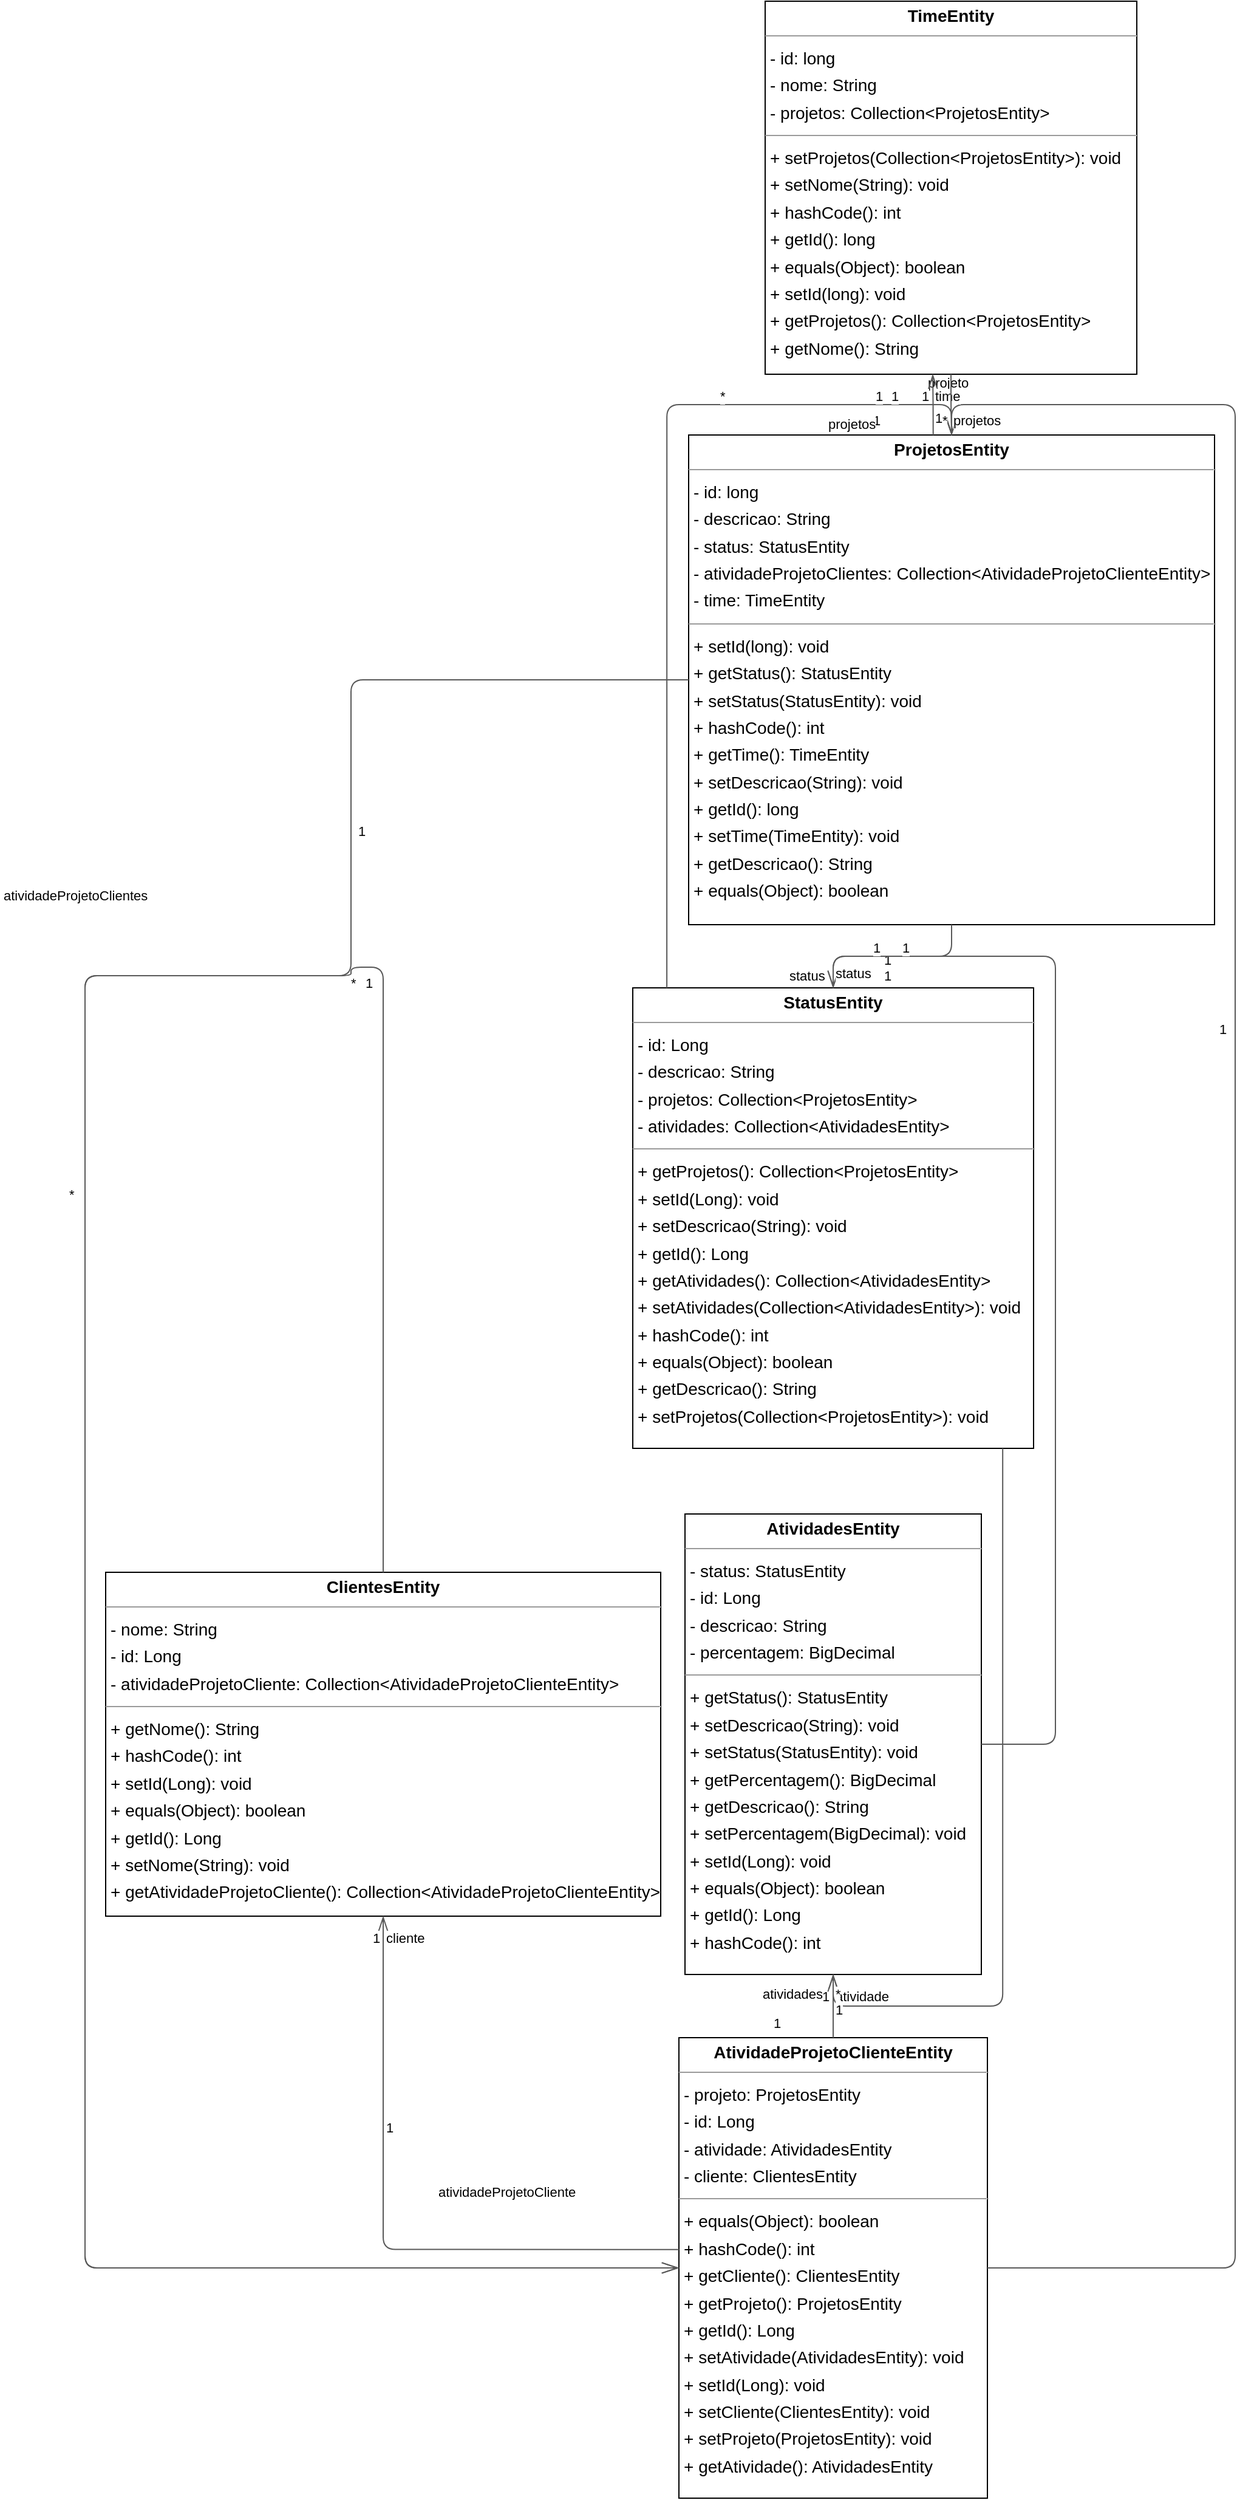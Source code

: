 <mxGraphModel dx="0" dy="0" grid="1" gridSize="10" guides="1" tooltips="1" connect="1" arrows="1" fold="1" page="0" pageScale="1" background="none" math="0" shadow="0">
  <root>
    <mxCell id="0" />
    <mxCell id="1" parent="0" />
    <mxCell id="node5" parent="1" vertex="1" value="&lt;p style=&quot;margin:0px;margin-top:4px;text-align:center;&quot;&gt;&lt;b&gt;AtividadeProjetoClienteEntity&lt;/b&gt;&lt;/p&gt;&lt;hr size=&quot;1&quot;/&gt;&lt;p style=&quot;margin:0 0 0 4px;line-height:1.6;&quot;&gt;- projeto: ProjetosEntity&lt;br/&gt;- id: Long&lt;br/&gt;- atividade: AtividadesEntity&lt;br/&gt;- cliente: ClientesEntity&lt;/p&gt;&lt;hr size=&quot;1&quot;/&gt;&lt;p style=&quot;margin:0 0 0 4px;line-height:1.6;&quot;&gt;+ equals(Object): boolean&lt;br/&gt;+ hashCode(): int&lt;br/&gt;+ getCliente(): ClientesEntity&lt;br/&gt;+ getProjeto(): ProjetosEntity&lt;br/&gt;+ getId(): Long&lt;br/&gt;+ setAtividade(AtividadesEntity): void&lt;br/&gt;+ setId(Long): void&lt;br/&gt;+ setCliente(ClientesEntity): void&lt;br/&gt;+ setProjeto(ProjetosEntity): void&lt;br/&gt;+ getAtividade(): AtividadesEntity&lt;/p&gt;" style="verticalAlign=top;align=left;overflow=fill;fontSize=14;fontFamily=Helvetica;html=1;rounded=0;shadow=0;comic=0;labelBackgroundColor=none;strokeWidth=1;">
      <mxGeometry x="-1625" y="1834" width="254" height="379" as="geometry" />
    </mxCell>
    <mxCell id="node3" parent="1" vertex="1" value="&lt;p style=&quot;margin:0px;margin-top:4px;text-align:center;&quot;&gt;&lt;b&gt;AtividadesEntity&lt;/b&gt;&lt;/p&gt;&lt;hr size=&quot;1&quot;/&gt;&lt;p style=&quot;margin:0 0 0 4px;line-height:1.6;&quot;&gt;- status: StatusEntity&lt;br/&gt;- id: Long&lt;br/&gt;- descricao: String&lt;br/&gt;- percentagem: BigDecimal&lt;/p&gt;&lt;hr size=&quot;1&quot;/&gt;&lt;p style=&quot;margin:0 0 0 4px;line-height:1.6;&quot;&gt;+ getStatus(): StatusEntity&lt;br/&gt;+ setDescricao(String): void&lt;br/&gt;+ setStatus(StatusEntity): void&lt;br/&gt;+ getPercentagem(): BigDecimal&lt;br/&gt;+ getDescricao(): String&lt;br/&gt;+ setPercentagem(BigDecimal): void&lt;br/&gt;+ setId(Long): void&lt;br/&gt;+ equals(Object): boolean&lt;br/&gt;+ getId(): Long&lt;br/&gt;+ hashCode(): int&lt;/p&gt;" style="verticalAlign=top;align=left;overflow=fill;fontSize=14;fontFamily=Helvetica;html=1;rounded=0;shadow=0;comic=0;labelBackgroundColor=none;strokeWidth=1;">
      <mxGeometry x="-1620" y="1403" width="244" height="379" as="geometry" />
    </mxCell>
    <mxCell id="node2" parent="1" vertex="1" value="&lt;p style=&quot;margin:0px;margin-top:4px;text-align:center;&quot;&gt;&lt;b&gt;ClientesEntity&lt;/b&gt;&lt;/p&gt;&lt;hr size=&quot;1&quot;/&gt;&lt;p style=&quot;margin:0 0 0 4px;line-height:1.6;&quot;&gt;- nome: String&lt;br/&gt;- id: Long&lt;br/&gt;- atividadeProjetoCliente: Collection&amp;lt;AtividadeProjetoClienteEntity&amp;gt;&lt;/p&gt;&lt;hr size=&quot;1&quot;/&gt;&lt;p style=&quot;margin:0 0 0 4px;line-height:1.6;&quot;&gt;+ getNome(): String&lt;br/&gt;+ hashCode(): int&lt;br/&gt;+ setId(Long): void&lt;br/&gt;+ equals(Object): boolean&lt;br/&gt;+ getId(): Long&lt;br/&gt;+ setNome(String): void&lt;br/&gt;+ getAtividadeProjetoCliente(): Collection&amp;lt;AtividadeProjetoClienteEntity&amp;gt;&lt;/p&gt;" style="verticalAlign=top;align=left;overflow=fill;fontSize=14;fontFamily=Helvetica;html=1;rounded=0;shadow=0;comic=0;labelBackgroundColor=none;strokeWidth=1;">
      <mxGeometry x="-2097" y="1451" width="457" height="283" as="geometry" />
    </mxCell>
    <mxCell id="node1" parent="1" vertex="1" value="&lt;p style=&quot;margin:0px;margin-top:4px;text-align:center;&quot;&gt;&lt;b&gt;ProjetosEntity&lt;/b&gt;&lt;/p&gt;&lt;hr size=&quot;1&quot;/&gt;&lt;p style=&quot;margin:0 0 0 4px;line-height:1.6;&quot;&gt;- id: long&lt;br/&gt;- descricao: String&lt;br/&gt;- status: StatusEntity&lt;br/&gt;- atividadeProjetoClientes: Collection&amp;lt;AtividadeProjetoClienteEntity&amp;gt;&lt;br/&gt;- time: TimeEntity&lt;/p&gt;&lt;hr size=&quot;1&quot;/&gt;&lt;p style=&quot;margin:0 0 0 4px;line-height:1.6;&quot;&gt;+ setId(long): void&lt;br/&gt;+ getStatus(): StatusEntity&lt;br/&gt;+ setStatus(StatusEntity): void&lt;br/&gt;+ hashCode(): int&lt;br/&gt;+ getTime(): TimeEntity&lt;br/&gt;+ setDescricao(String): void&lt;br/&gt;+ getId(): long&lt;br/&gt;+ setTime(TimeEntity): void&lt;br/&gt;+ getDescricao(): String&lt;br/&gt;+ equals(Object): boolean&lt;/p&gt;" style="verticalAlign=top;align=left;overflow=fill;fontSize=14;fontFamily=Helvetica;html=1;rounded=0;shadow=0;comic=0;labelBackgroundColor=none;strokeWidth=1;">
      <mxGeometry x="-1617" y="515" width="433" height="403" as="geometry" />
    </mxCell>
    <mxCell id="node4" parent="1" vertex="1" value="&lt;p style=&quot;margin:0px;margin-top:4px;text-align:center;&quot;&gt;&lt;b&gt;StatusEntity&lt;/b&gt;&lt;/p&gt;&lt;hr size=&quot;1&quot;/&gt;&lt;p style=&quot;margin:0 0 0 4px;line-height:1.6;&quot;&gt;- id: Long&lt;br/&gt;- descricao: String&lt;br/&gt;- projetos: Collection&amp;lt;ProjetosEntity&amp;gt;&lt;br/&gt;- atividades: Collection&amp;lt;AtividadesEntity&amp;gt;&lt;/p&gt;&lt;hr size=&quot;1&quot;/&gt;&lt;p style=&quot;margin:0 0 0 4px;line-height:1.6;&quot;&gt;+ getProjetos(): Collection&amp;lt;ProjetosEntity&amp;gt;&lt;br/&gt;+ setId(Long): void&lt;br/&gt;+ setDescricao(String): void&lt;br/&gt;+ getId(): Long&lt;br/&gt;+ getAtividades(): Collection&amp;lt;AtividadesEntity&amp;gt;&lt;br/&gt;+ setAtividades(Collection&amp;lt;AtividadesEntity&amp;gt;): void&lt;br/&gt;+ hashCode(): int&lt;br/&gt;+ equals(Object): boolean&lt;br/&gt;+ getDescricao(): String&lt;br/&gt;+ setProjetos(Collection&amp;lt;ProjetosEntity&amp;gt;): void&lt;/p&gt;" style="verticalAlign=top;align=left;overflow=fill;fontSize=14;fontFamily=Helvetica;html=1;rounded=0;shadow=0;comic=0;labelBackgroundColor=none;strokeWidth=1;">
      <mxGeometry x="-1663" y="970" width="330" height="379" as="geometry" />
    </mxCell>
    <mxCell id="node0" parent="1" vertex="1" value="&lt;p style=&quot;margin:0px;margin-top:4px;text-align:center;&quot;&gt;&lt;b&gt;TimeEntity&lt;/b&gt;&lt;/p&gt;&lt;hr size=&quot;1&quot;/&gt;&lt;p style=&quot;margin:0 0 0 4px;line-height:1.6;&quot;&gt;- id: long&lt;br/&gt;- nome: String&lt;br/&gt;- projetos: Collection&amp;lt;ProjetosEntity&amp;gt;&lt;/p&gt;&lt;hr size=&quot;1&quot;/&gt;&lt;p style=&quot;margin:0 0 0 4px;line-height:1.6;&quot;&gt;+ setProjetos(Collection&amp;lt;ProjetosEntity&amp;gt;): void&lt;br/&gt;+ setNome(String): void&lt;br/&gt;+ hashCode(): int&lt;br/&gt;+ getId(): long&lt;br/&gt;+ equals(Object): boolean&lt;br/&gt;+ setId(long): void&lt;br/&gt;+ getProjetos(): Collection&amp;lt;ProjetosEntity&amp;gt;&lt;br/&gt;+ getNome(): String&lt;/p&gt;" style="verticalAlign=top;align=left;overflow=fill;fontSize=14;fontFamily=Helvetica;html=1;rounded=0;shadow=0;comic=0;labelBackgroundColor=none;strokeWidth=1;">
      <mxGeometry x="-1554" y="158" width="306" height="307" as="geometry" />
    </mxCell>
    <mxCell id="edge8" edge="1" value="" parent="1" source="node5" target="node3" style="html=1;rounded=1;edgeStyle=orthogonalEdgeStyle;dashed=0;startArrow=diamondThinstartSize=12;endArrow=openThin;endSize=12;strokeColor=#595959;exitX=0.500;exitY=0.000;exitDx=0;exitDy=0;entryX=0.500;entryY=1.000;entryDx=0;entryDy=0;">
      <mxGeometry width="50" height="50" relative="1" as="geometry">
        <Array as="points" />
      </mxGeometry>
    </mxCell>
    <mxCell id="label48" parent="edge8" vertex="1" connectable="0" value="1" style="edgeLabel;resizable=0;html=1;align=left;verticalAlign=top;strokeColor=default;">
      <mxGeometry x="-1549" y="1809" as="geometry" />
    </mxCell>
    <mxCell id="label52" parent="edge8" vertex="1" connectable="0" value="1" style="edgeLabel;resizable=0;html=1;align=left;verticalAlign=top;strokeColor=default;">
      <mxGeometry x="-1509" y="1787" as="geometry" />
    </mxCell>
    <mxCell id="label53" parent="edge8" vertex="1" connectable="0" value="atividade" style="edgeLabel;resizable=0;html=1;align=left;verticalAlign=top;strokeColor=default;">
      <mxGeometry x="-1498" y="1787" as="geometry" />
    </mxCell>
    <mxCell id="edge5" edge="1" value="" parent="1" source="node5" target="node2" style="html=1;rounded=1;edgeStyle=orthogonalEdgeStyle;dashed=0;startArrow=diamondThinstartSize=12;endArrow=openThin;endSize=12;strokeColor=#595959;exitX=0.000;exitY=0.460;exitDx=0;exitDy=0;entryX=0.500;entryY=1.000;entryDx=0;entryDy=0;">
      <mxGeometry width="50" height="50" relative="1" as="geometry">
        <Array as="points">
          <mxPoint x="-1868" y="2009" />
        </Array>
      </mxGeometry>
    </mxCell>
    <mxCell id="label30" parent="edge5" vertex="1" connectable="0" value="1" style="edgeLabel;resizable=0;html=1;align=left;verticalAlign=top;strokeColor=default;">
      <mxGeometry x="-1868" y="1895" as="geometry" />
    </mxCell>
    <mxCell id="label34" parent="edge5" vertex="1" connectable="0" value="1" style="edgeLabel;resizable=0;html=1;align=left;verticalAlign=top;strokeColor=default;">
      <mxGeometry x="-1879" y="1739" as="geometry" />
    </mxCell>
    <mxCell id="label35" parent="edge5" vertex="1" connectable="0" value="cliente" style="edgeLabel;resizable=0;html=1;align=left;verticalAlign=top;strokeColor=default;">
      <mxGeometry x="-1868" y="1739" as="geometry" />
    </mxCell>
    <mxCell id="edge0" edge="1" value="" parent="1" source="node5" target="node1" style="html=1;rounded=1;edgeStyle=orthogonalEdgeStyle;dashed=0;startArrow=diamondThinstartSize=12;endArrow=openThin;endSize=12;strokeColor=#595959;exitX=1.000;exitY=0.500;exitDx=0;exitDy=0;entryX=0.500;entryY=0.000;entryDx=0;entryDy=0;">
      <mxGeometry width="50" height="50" relative="1" as="geometry">
        <Array as="points">
          <mxPoint x="-1167" y="2024" />
          <mxPoint x="-1167" y="490" />
          <mxPoint x="-1401" y="490" />
        </Array>
      </mxGeometry>
    </mxCell>
    <mxCell id="label0" parent="edge0" vertex="1" connectable="0" value="1" style="edgeLabel;resizable=0;html=1;align=left;verticalAlign=top;strokeColor=default;">
      <mxGeometry x="-1182" y="991" as="geometry" />
    </mxCell>
    <mxCell id="label4" parent="edge0" vertex="1" connectable="0" value="1" style="edgeLabel;resizable=0;html=1;align=left;verticalAlign=top;strokeColor=default;">
      <mxGeometry x="-1416" y="488" as="geometry" />
    </mxCell>
    <mxCell id="label5" parent="edge0" vertex="1" connectable="0" value="projeto" style="edgeLabel;resizable=0;html=1;align=left;verticalAlign=top;strokeColor=default;">
      <mxGeometry x="-1422" y="459" as="geometry" />
    </mxCell>
    <mxCell id="edge2" edge="1" value="" parent="1" source="node3" target="node4" style="html=1;rounded=1;edgeStyle=orthogonalEdgeStyle;dashed=0;startArrow=diamondThinstartSize=12;endArrow=openThin;endSize=12;strokeColor=#595959;exitX=1.000;exitY=0.500;exitDx=0;exitDy=0;entryX=0.500;entryY=0.000;entryDx=0;entryDy=0;">
      <mxGeometry width="50" height="50" relative="1" as="geometry">
        <Array as="points">
          <mxPoint x="-1315" y="1593" />
          <mxPoint x="-1315" y="944" />
          <mxPoint x="-1498" y="944" />
        </Array>
      </mxGeometry>
    </mxCell>
    <mxCell id="label12" parent="edge2" vertex="1" connectable="0" value="1" style="edgeLabel;resizable=0;html=1;align=left;verticalAlign=top;strokeColor=default;">
      <mxGeometry x="-1458" y="934" as="geometry" />
    </mxCell>
    <mxCell id="label16" parent="edge2" vertex="1" connectable="0" value="1" style="edgeLabel;resizable=0;html=1;align=left;verticalAlign=top;strokeColor=default;">
      <mxGeometry x="-1458" y="947" as="geometry" />
    </mxCell>
    <mxCell id="label17" parent="edge2" vertex="1" connectable="0" value="status" style="edgeLabel;resizable=0;html=1;align=left;verticalAlign=top;strokeColor=default;">
      <mxGeometry x="-1536" y="947" as="geometry" />
    </mxCell>
    <mxCell id="edge4" edge="1" value="" parent="1" source="node2" target="node5" style="html=1;rounded=1;edgeStyle=orthogonalEdgeStyle;dashed=0;startArrow=diamondThinstartSize=12;endArrow=openThin;endSize=12;strokeColor=#595959;exitX=0.500;exitY=0.000;exitDx=0;exitDy=0;entryX=0.000;entryY=0.500;entryDx=0;entryDy=0;">
      <mxGeometry width="50" height="50" relative="1" as="geometry">
        <Array as="points">
          <mxPoint x="-1868" y="953" />
          <mxPoint x="-1895" y="953" />
          <mxPoint x="-1895" y="960" />
          <mxPoint x="-2114" y="960" />
          <mxPoint x="-2114" y="2024" />
        </Array>
      </mxGeometry>
    </mxCell>
    <mxCell id="label24" parent="edge4" vertex="1" connectable="0" value="1" style="edgeLabel;resizable=0;html=1;align=left;verticalAlign=top;strokeColor=default;">
      <mxGeometry x="-1885" y="953" as="geometry" />
    </mxCell>
    <mxCell id="label28" parent="edge4" vertex="1" connectable="0" value="*" style="edgeLabel;resizable=0;html=1;align=left;verticalAlign=top;strokeColor=default;">
      <mxGeometry x="-1897" y="953" as="geometry" />
    </mxCell>
    <mxCell id="label29" parent="edge4" vertex="1" connectable="0" value="atividadeProjetoCliente" style="edgeLabel;resizable=0;html=1;align=left;verticalAlign=top;strokeColor=default;">
      <mxGeometry x="-1825" y="1948" as="geometry" />
    </mxCell>
    <mxCell id="edge6" edge="1" value="" parent="1" source="node1" target="node5" style="html=1;rounded=1;edgeStyle=orthogonalEdgeStyle;dashed=0;startArrow=diamondThinstartSize=12;endArrow=openThin;endSize=12;strokeColor=#595959;exitX=0.000;exitY=0.500;exitDx=0;exitDy=0;entryX=0.000;entryY=0.500;entryDx=0;entryDy=0;">
      <mxGeometry width="50" height="50" relative="1" as="geometry">
        <Array as="points">
          <mxPoint x="-1895" y="717" />
          <mxPoint x="-1895" y="960" />
          <mxPoint x="-2114" y="960" />
          <mxPoint x="-2114" y="2024" />
        </Array>
      </mxGeometry>
    </mxCell>
    <mxCell id="label36" parent="edge6" vertex="1" connectable="0" value="1" style="edgeLabel;resizable=0;html=1;align=left;verticalAlign=top;strokeColor=default;">
      <mxGeometry x="-1891" y="828" as="geometry" />
    </mxCell>
    <mxCell id="label40" parent="edge6" vertex="1" connectable="0" value="*" style="edgeLabel;resizable=0;html=1;align=left;verticalAlign=top;strokeColor=default;">
      <mxGeometry x="-2129" y="1127" as="geometry" />
    </mxCell>
    <mxCell id="label41" parent="edge6" vertex="1" connectable="0" value="atividadeProjetoClientes" style="edgeLabel;resizable=0;html=1;align=left;verticalAlign=top;strokeColor=default;">
      <mxGeometry x="-2183" y="881" as="geometry" />
    </mxCell>
    <mxCell id="edge3" edge="1" value="" parent="1" source="node1" target="node4" style="html=1;rounded=1;edgeStyle=orthogonalEdgeStyle;dashed=0;startArrow=diamondThinstartSize=12;endArrow=openThin;endSize=12;strokeColor=#595959;exitX=0.500;exitY=1.000;exitDx=0;exitDy=0;entryX=0.500;entryY=0.000;entryDx=0;entryDy=0;">
      <mxGeometry width="50" height="50" relative="1" as="geometry">
        <Array as="points">
          <mxPoint x="-1401" y="944" />
          <mxPoint x="-1498" y="944" />
        </Array>
      </mxGeometry>
    </mxCell>
    <mxCell id="label18" parent="edge3" vertex="1" connectable="0" value="1" style="edgeLabel;resizable=0;html=1;align=left;verticalAlign=top;strokeColor=default;">
      <mxGeometry x="-1443" y="924" as="geometry" />
    </mxCell>
    <mxCell id="label22" parent="edge3" vertex="1" connectable="0" value="1" style="edgeLabel;resizable=0;html=1;align=left;verticalAlign=top;strokeColor=default;">
      <mxGeometry x="-1467" y="924" as="geometry" />
    </mxCell>
    <mxCell id="label23" parent="edge3" vertex="1" connectable="0" value="status" style="edgeLabel;resizable=0;html=1;align=left;verticalAlign=top;strokeColor=default;">
      <mxGeometry x="-1498" y="945" as="geometry" />
    </mxCell>
    <mxCell id="edge10" edge="1" value="" parent="1" source="node1" target="node0" style="html=1;rounded=1;edgeStyle=orthogonalEdgeStyle;dashed=0;startArrow=diamondThinstartSize=12;endArrow=openThin;endSize=12;strokeColor=#595959;exitX=0.465;exitY=0.000;exitDx=0;exitDy=0;entryX=0.451;entryY=1.000;entryDx=0;entryDy=0;">
      <mxGeometry width="50" height="50" relative="1" as="geometry">
        <Array as="points" />
      </mxGeometry>
    </mxCell>
    <mxCell id="label60" parent="edge10" vertex="1" connectable="0" value="1" style="edgeLabel;resizable=0;html=1;align=left;verticalAlign=top;strokeColor=default;">
      <mxGeometry x="-1467" y="490" as="geometry" />
    </mxCell>
    <mxCell id="label64" parent="edge10" vertex="1" connectable="0" value="1" style="edgeLabel;resizable=0;html=1;align=left;verticalAlign=top;strokeColor=default;">
      <mxGeometry x="-1427" y="470" as="geometry" />
    </mxCell>
    <mxCell id="label65" parent="edge10" vertex="1" connectable="0" value="time" style="edgeLabel;resizable=0;html=1;align=left;verticalAlign=top;strokeColor=default;">
      <mxGeometry x="-1416" y="470" as="geometry" />
    </mxCell>
    <mxCell id="edge9" edge="1" value="" parent="1" source="node4" target="node3" style="html=1;rounded=1;edgeStyle=orthogonalEdgeStyle;dashed=0;startArrow=diamondThinstartSize=12;endArrow=openThin;endSize=12;strokeColor=#595959;exitX=0.923;exitY=1.000;exitDx=0;exitDy=0;entryX=0.500;entryY=1.000;entryDx=0;entryDy=0;">
      <mxGeometry width="50" height="50" relative="1" as="geometry">
        <Array as="points">
          <mxPoint x="-1358" y="1808" />
          <mxPoint x="-1498" y="1808" />
        </Array>
      </mxGeometry>
    </mxCell>
    <mxCell id="label54" parent="edge9" vertex="1" connectable="0" value="1" style="edgeLabel;resizable=0;html=1;align=left;verticalAlign=top;strokeColor=default;">
      <mxGeometry x="-1498" y="1798" as="geometry" />
    </mxCell>
    <mxCell id="label58" parent="edge9" vertex="1" connectable="0" value="*" style="edgeLabel;resizable=0;html=1;align=left;verticalAlign=top;strokeColor=default;">
      <mxGeometry x="-1498" y="1785" as="geometry" />
    </mxCell>
    <mxCell id="label59" parent="edge9" vertex="1" connectable="0" value="atividades" style="edgeLabel;resizable=0;html=1;align=left;verticalAlign=top;strokeColor=default;">
      <mxGeometry x="-1558" y="1785" as="geometry" />
    </mxCell>
    <mxCell id="edge1" edge="1" value="" parent="1" source="node4" target="node1" style="html=1;rounded=1;edgeStyle=orthogonalEdgeStyle;dashed=0;startArrow=diamondThinstartSize=12;endArrow=openThin;endSize=12;strokeColor=#595959;exitX=0.085;exitY=0.000;exitDx=0;exitDy=0;entryX=0.500;entryY=0.000;entryDx=0;entryDy=0;">
      <mxGeometry width="50" height="50" relative="1" as="geometry">
        <Array as="points">
          <mxPoint x="-1635" y="490" />
          <mxPoint x="-1401" y="490" />
        </Array>
      </mxGeometry>
    </mxCell>
    <mxCell id="label6" parent="edge1" vertex="1" connectable="0" value="1" style="edgeLabel;resizable=0;html=1;align=left;verticalAlign=top;strokeColor=default;">
      <mxGeometry x="-1465" y="470" as="geometry" />
    </mxCell>
    <mxCell id="label10" parent="edge1" vertex="1" connectable="0" value="*" style="edgeLabel;resizable=0;html=1;align=left;verticalAlign=top;strokeColor=default;">
      <mxGeometry x="-1593" y="470" as="geometry" />
    </mxCell>
    <mxCell id="label11" parent="edge1" vertex="1" connectable="0" value="projetos" style="edgeLabel;resizable=0;html=1;align=left;verticalAlign=top;strokeColor=default;">
      <mxGeometry x="-1504" y="493" as="geometry" />
    </mxCell>
    <mxCell id="edge7" edge="1" value="" parent="1" source="node0" target="node1" style="html=1;rounded=1;edgeStyle=orthogonalEdgeStyle;dashed=0;startArrow=diamondThinstartSize=12;endArrow=openThin;endSize=12;strokeColor=#595959;exitX=0.500;exitY=1.000;exitDx=0;exitDy=0;entryX=0.500;entryY=0.000;entryDx=0;entryDy=0;">
      <mxGeometry width="50" height="50" relative="1" as="geometry">
        <Array as="points" />
      </mxGeometry>
    </mxCell>
    <mxCell id="label42" parent="edge7" vertex="1" connectable="0" value="1" style="edgeLabel;resizable=0;html=1;align=left;verticalAlign=top;strokeColor=default;">
      <mxGeometry x="-1452" y="470" as="geometry" />
    </mxCell>
    <mxCell id="label46" parent="edge7" vertex="1" connectable="0" value="*" style="edgeLabel;resizable=0;html=1;align=left;verticalAlign=top;strokeColor=default;">
      <mxGeometry x="-1410" y="490" as="geometry" />
    </mxCell>
    <mxCell id="label47" parent="edge7" vertex="1" connectable="0" value="projetos" style="edgeLabel;resizable=0;html=1;align=left;verticalAlign=top;strokeColor=default;">
      <mxGeometry x="-1401" y="490" as="geometry" />
    </mxCell>
  </root>
</mxGraphModel>